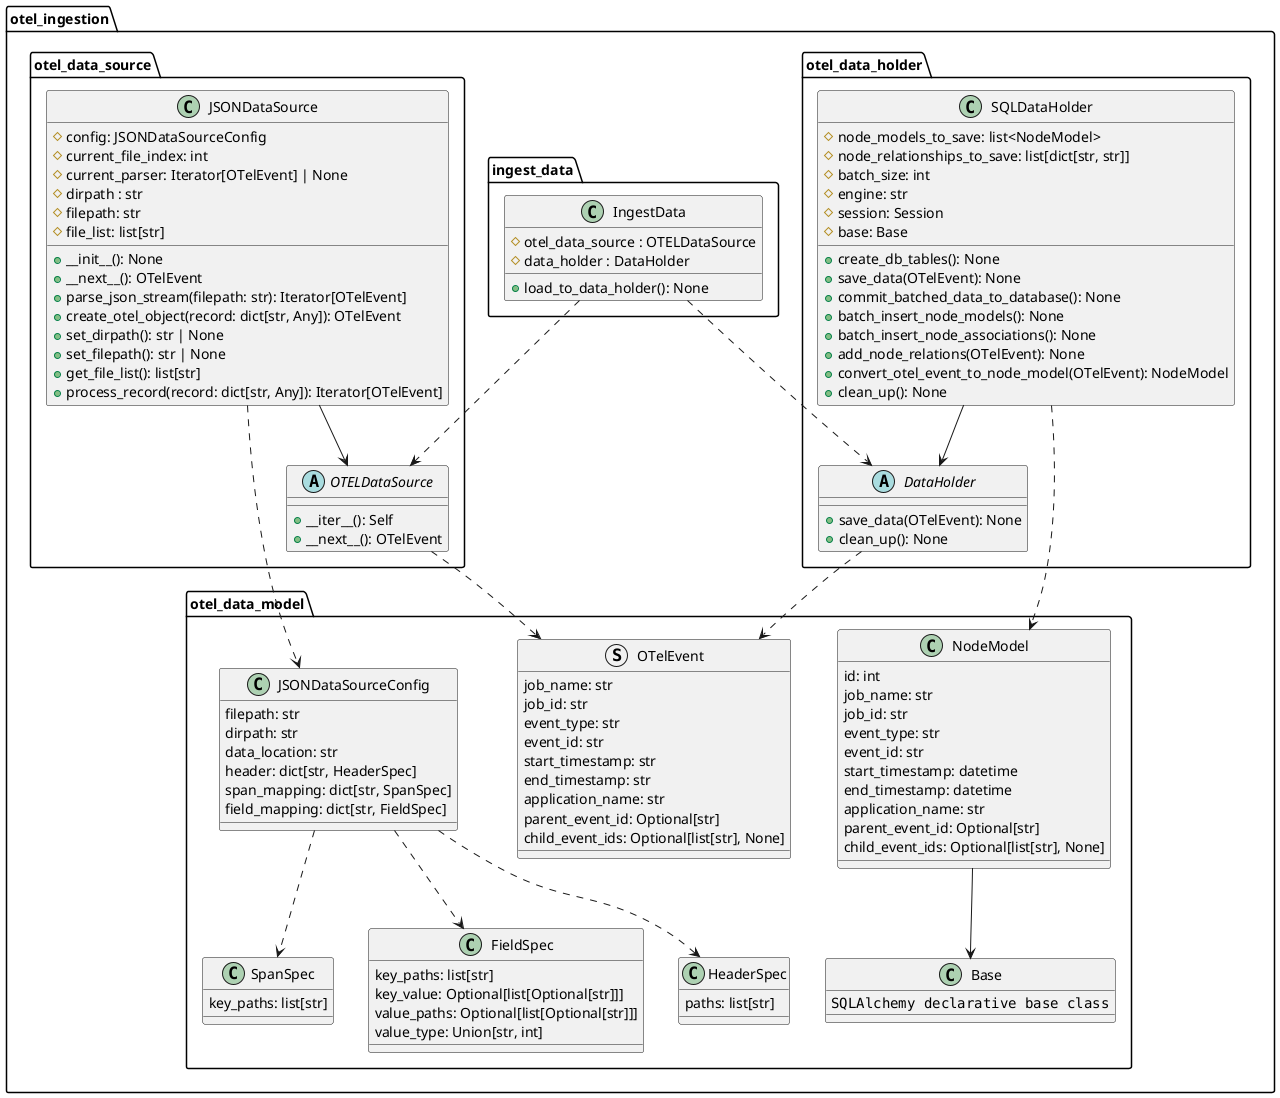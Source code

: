 @startuml

struct otel_ingestion.otel_data_model.OTelEvent {
    job_name: str
    job_id: str
    event_type: str
    event_id: str
    start_timestamp: str
    end_timestamp: str
    application_name: str
    parent_event_id: Optional[str]
    child_event_ids: Optional[list[str], None]
}

abstract class otel_ingestion.otel_data_source.OTELDataSource {
    +__iter__(): Self
    +__next__(): OTelEvent
}

class otel_ingestion.otel_data_source.JSONDataSource {
    #config: JSONDataSourceConfig
    #current_file_index: int
    #current_parser: Iterator[OTelEvent] | None
    #dirpath : str
    #filepath: str
    #file_list: list[str]
    +__init__(): None
    +__next__(): OTelEvent
    +parse_json_stream(filepath: str): Iterator[OTelEvent]
    +create_otel_object(record: dict[str, Any]): OTelEvent
    +set_dirpath(): str | None
    +set_filepath(): str | None
    +get_file_list(): list[str]
    +process_record(record: dict[str, Any]): Iterator[OTelEvent]
}

class otel_ingestion.otel_data_holder.SQLDataHolder {
    #node_models_to_save: list<NodeModel>
    #node_relationships_to_save: list[dict[str, str]]
    #batch_size: int
    #engine: str
    #session: Session
    #base: Base
    +create_db_tables(): None
    +save_data(OTelEvent): None
    +commit_batched_data_to_database(): None
    +batch_insert_node_models(): None
    +batch_insert_node_associations(): None
    +add_node_relations(OTelEvent): None
    +convert_otel_event_to_node_model(OTelEvent): NodeModel
    +clean_up(): None
}

class otel_ingestion.otel_data_model.NodeModel {
    id: int
    job_name: str
    job_id: str
    event_type: str
    event_id: str
    start_timestamp: datetime
    end_timestamp: datetime
    application_name: str
    parent_event_id: Optional[str]
    child_event_ids: Optional[list[str], None]
}

class otel_ingestion.otel_data_model.Base {
    ""SQLAlchemy declarative base class""
}

abstract class otel_ingestion.otel_data_holder.DataHolder {
    +save_data(OTelEvent): None
    +clean_up(): None
}

class otel_ingestion.ingest_data.IngestData {
    #otel_data_source : OTELDataSource
    #data_holder : DataHolder
    +load_to_data_holder(): None
}

class otel_ingestion.otel_data_model.JSONDataSourceConfig {
    filepath: str
    dirpath: str
    data_location: str
    header: dict[str, HeaderSpec]
    span_mapping: dict[str, SpanSpec]
    field_mapping: dict[str, FieldSpec]
}

class otel_ingestion.otel_data_model.HeaderSpec {
    paths: list[str]
}

class otel_ingestion.otel_data_model.SpanSpec {
    key_paths: list[str]
}

class otel_ingestion.otel_data_model.FieldSpec {
    key_paths: list[str]
    key_value: Optional[list[Optional[str]]]
    value_paths: Optional[list[Optional[str]]]
    value_type: Union[str, int]
}

otel_ingestion.ingest_data.IngestData ..> otel_ingestion.otel_data_source.OTELDataSource

otel_ingestion.ingest_data.IngestData ..> otel_ingestion.otel_data_holder.DataHolder

otel_ingestion.otel_data_source.OTELDataSource ..> otel_ingestion.otel_data_model.OTelEvent

otel_ingestion.otel_data_source.JSONDataSource --> otel_ingestion.otel_data_source.OTELDataSource

otel_ingestion.otel_data_holder.SQLDataHolder --> otel_ingestion.otel_data_holder.DataHolder

otel_ingestion.otel_data_holder.SQLDataHolder ..> otel_ingestion.otel_data_model.NodeModel

otel_ingestion.otel_data_model.NodeModel --> otel_ingestion.otel_data_model.Base

otel_ingestion.otel_data_holder.DataHolder ..> otel_ingestion.otel_data_model.OTelEvent

otel_ingestion.otel_data_source.JSONDataSource ..> otel_ingestion.otel_data_model.JSONDataSourceConfig

otel_ingestion.otel_data_model.JSONDataSourceConfig ..> otel_ingestion.otel_data_model.HeaderSpec

otel_ingestion.otel_data_model.JSONDataSourceConfig ..> otel_ingestion.otel_data_model.SpanSpec

otel_ingestion.otel_data_model.JSONDataSourceConfig ..> otel_ingestion.otel_data_model.FieldSpec
@enduml